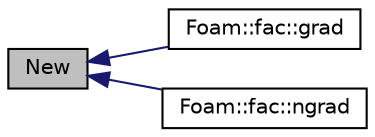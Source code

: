 digraph "New"
{
  bgcolor="transparent";
  edge [fontname="Helvetica",fontsize="10",labelfontname="Helvetica",labelfontsize="10"];
  node [fontname="Helvetica",fontsize="10",shape=record];
  rankdir="LR";
  Node1 [label="New",height=0.2,width=0.4,color="black", fillcolor="grey75", style="filled" fontcolor="black"];
  Node1 -> Node2 [dir="back",color="midnightblue",fontsize="10",style="solid",fontname="Helvetica"];
  Node2 [label="Foam::fac::grad",height=0.2,width=0.4,color="black",URL="$namespaceFoam_1_1fac.html#a03c757dd20d1a23c70f7c42d37853776"];
  Node1 -> Node3 [dir="back",color="midnightblue",fontsize="10",style="solid",fontname="Helvetica"];
  Node3 [label="Foam::fac::ngrad",height=0.2,width=0.4,color="black",URL="$namespaceFoam_1_1fac.html#a3356a3adc397306d49504be8e028126f"];
}
